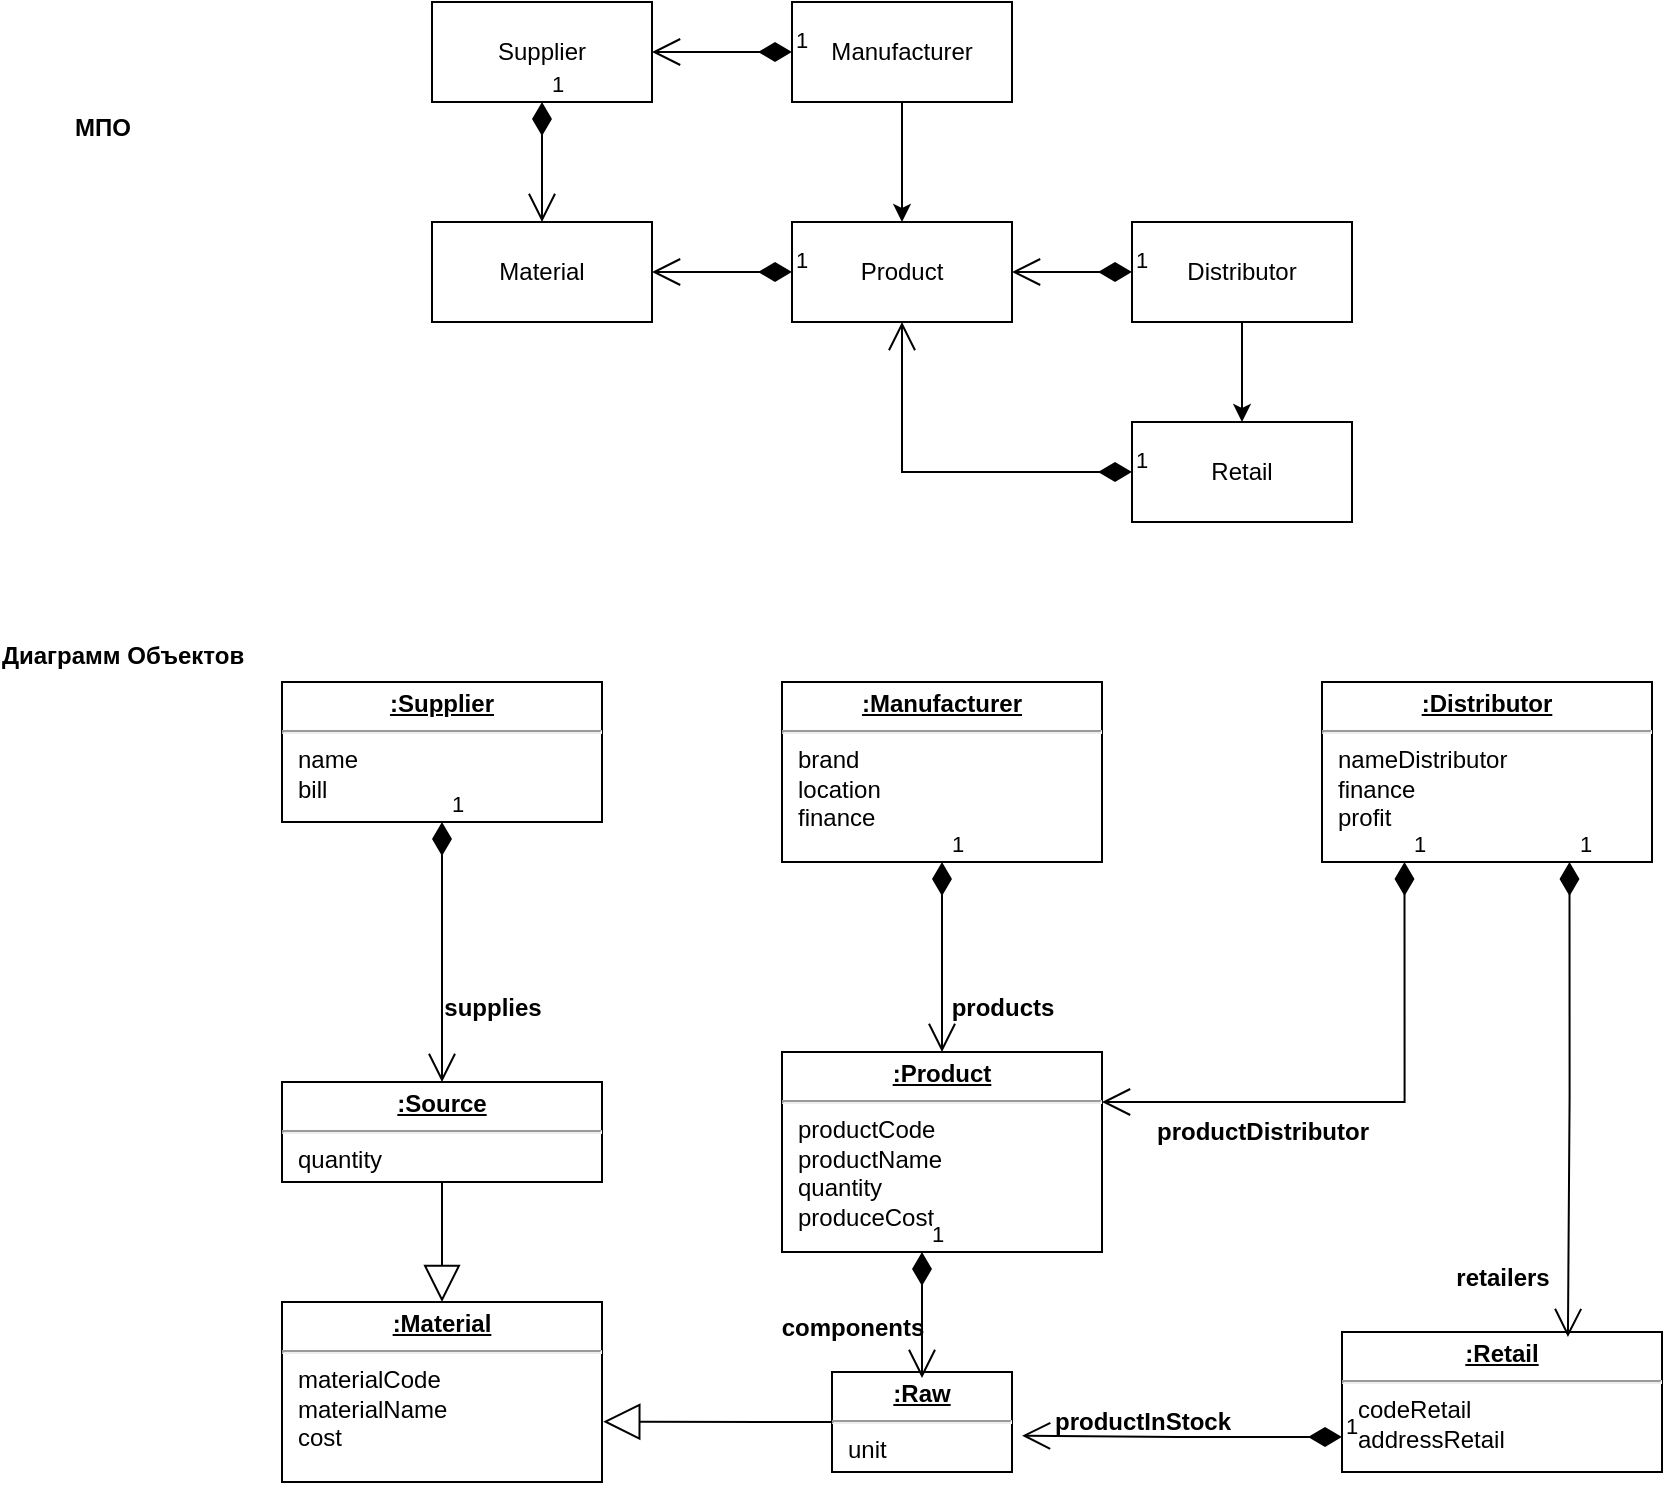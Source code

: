 <mxfile version="22.0.2" type="github">
  <diagram name="Page-1" id="U_HJIQiXyyQITteJd8Ai">
    <mxGraphModel dx="1282" dy="569" grid="1" gridSize="10" guides="1" tooltips="1" connect="1" arrows="1" fold="1" page="1" pageScale="1" pageWidth="850" pageHeight="1100" math="0" shadow="0">
      <root>
        <mxCell id="0" />
        <mxCell id="1" parent="0" />
        <mxCell id="j0TCoYzlLEWcFr1gE0Wx-1" value="Маnufacturer" style="html=1;whiteSpace=wrap;" parent="1" vertex="1">
          <mxGeometry x="405" y="60" width="110" height="50" as="geometry" />
        </mxCell>
        <mxCell id="j0TCoYzlLEWcFr1gE0Wx-2" value="Supplier" style="html=1;whiteSpace=wrap;" parent="1" vertex="1">
          <mxGeometry x="225" y="60" width="110" height="50" as="geometry" />
        </mxCell>
        <mxCell id="j0TCoYzlLEWcFr1gE0Wx-3" value="Product" style="html=1;whiteSpace=wrap;" parent="1" vertex="1">
          <mxGeometry x="405" y="170" width="110" height="50" as="geometry" />
        </mxCell>
        <mxCell id="j0TCoYzlLEWcFr1gE0Wx-4" value="Material" style="html=1;whiteSpace=wrap;" parent="1" vertex="1">
          <mxGeometry x="225" y="170" width="110" height="50" as="geometry" />
        </mxCell>
        <mxCell id="j0TCoYzlLEWcFr1gE0Wx-14" style="edgeStyle=orthogonalEdgeStyle;rounded=0;orthogonalLoop=1;jettySize=auto;html=1;" parent="1" source="j0TCoYzlLEWcFr1gE0Wx-5" target="j0TCoYzlLEWcFr1gE0Wx-6" edge="1">
          <mxGeometry relative="1" as="geometry" />
        </mxCell>
        <mxCell id="j0TCoYzlLEWcFr1gE0Wx-5" value="Distributor" style="html=1;whiteSpace=wrap;" parent="1" vertex="1">
          <mxGeometry x="575" y="170" width="110" height="50" as="geometry" />
        </mxCell>
        <mxCell id="j0TCoYzlLEWcFr1gE0Wx-6" value="Retail" style="html=1;whiteSpace=wrap;" parent="1" vertex="1">
          <mxGeometry x="575" y="270" width="110" height="50" as="geometry" />
        </mxCell>
        <mxCell id="j0TCoYzlLEWcFr1gE0Wx-10" style="edgeStyle=orthogonalEdgeStyle;rounded=0;orthogonalLoop=1;jettySize=auto;html=1;entryX=0.5;entryY=0;entryDx=0;entryDy=0;" parent="1" source="j0TCoYzlLEWcFr1gE0Wx-1" target="j0TCoYzlLEWcFr1gE0Wx-3" edge="1">
          <mxGeometry relative="1" as="geometry" />
        </mxCell>
        <mxCell id="j0TCoYzlLEWcFr1gE0Wx-15" value="1" style="endArrow=open;html=1;endSize=12;startArrow=diamondThin;startSize=14;startFill=1;edgeStyle=orthogonalEdgeStyle;align=left;verticalAlign=bottom;rounded=0;exitX=0.5;exitY=1;exitDx=0;exitDy=0;entryX=0.5;entryY=0;entryDx=0;entryDy=0;" parent="1" source="j0TCoYzlLEWcFr1gE0Wx-2" target="j0TCoYzlLEWcFr1gE0Wx-4" edge="1">
          <mxGeometry x="-1" y="3" relative="1" as="geometry">
            <mxPoint x="325" y="180" as="sourcePoint" />
            <mxPoint x="485" y="180" as="targetPoint" />
          </mxGeometry>
        </mxCell>
        <mxCell id="j0TCoYzlLEWcFr1gE0Wx-16" value="1" style="endArrow=open;html=1;endSize=12;startArrow=diamondThin;startSize=14;startFill=1;edgeStyle=orthogonalEdgeStyle;align=left;verticalAlign=bottom;rounded=0;exitX=0;exitY=0.5;exitDx=0;exitDy=0;entryX=1;entryY=0.5;entryDx=0;entryDy=0;" parent="1" source="j0TCoYzlLEWcFr1gE0Wx-1" target="j0TCoYzlLEWcFr1gE0Wx-2" edge="1">
          <mxGeometry x="-1" y="3" relative="1" as="geometry">
            <mxPoint x="365" y="100" as="sourcePoint" />
            <mxPoint x="525" y="100" as="targetPoint" />
            <Array as="points">
              <mxPoint x="385" y="85" />
              <mxPoint x="385" y="85" />
            </Array>
          </mxGeometry>
        </mxCell>
        <mxCell id="j0TCoYzlLEWcFr1gE0Wx-20" value="1" style="endArrow=open;html=1;endSize=12;startArrow=diamondThin;startSize=14;startFill=1;edgeStyle=orthogonalEdgeStyle;align=left;verticalAlign=bottom;rounded=0;exitX=0;exitY=0.5;exitDx=0;exitDy=0;entryX=1;entryY=0.5;entryDx=0;entryDy=0;" parent="1" source="j0TCoYzlLEWcFr1gE0Wx-3" target="j0TCoYzlLEWcFr1gE0Wx-4" edge="1">
          <mxGeometry x="-1" y="3" relative="1" as="geometry">
            <mxPoint x="325" y="180" as="sourcePoint" />
            <mxPoint x="485" y="180" as="targetPoint" />
          </mxGeometry>
        </mxCell>
        <mxCell id="j0TCoYzlLEWcFr1gE0Wx-21" value="&lt;p style=&quot;margin:0px;margin-top:4px;text-align:center;text-decoration:underline;&quot;&gt;&lt;b&gt;:Manufacturer&lt;/b&gt;&lt;/p&gt;&lt;hr&gt;&lt;p style=&quot;margin:0px;margin-left:8px;&quot;&gt;brand&amp;nbsp;&amp;nbsp;&lt;br&gt;location&amp;nbsp;&lt;br&gt;finance&amp;nbsp;&lt;/p&gt;" style="verticalAlign=top;align=left;overflow=fill;fontSize=12;fontFamily=Helvetica;html=1;whiteSpace=wrap;" parent="1" vertex="1">
          <mxGeometry x="400" y="400" width="160" height="90" as="geometry" />
        </mxCell>
        <mxCell id="j0TCoYzlLEWcFr1gE0Wx-22" value="&lt;p style=&quot;margin:0px;margin-top:4px;text-align:center;text-decoration:underline;&quot;&gt;&lt;b&gt;:Supplier&lt;/b&gt;&lt;/p&gt;&lt;hr&gt;&lt;p style=&quot;margin:0px;margin-left:8px;&quot;&gt;name&amp;nbsp;&amp;nbsp;&lt;br&gt;bill&amp;nbsp;&lt;/p&gt;" style="verticalAlign=top;align=left;overflow=fill;fontSize=12;fontFamily=Helvetica;html=1;whiteSpace=wrap;" parent="1" vertex="1">
          <mxGeometry x="150" y="400" width="160" height="70" as="geometry" />
        </mxCell>
        <mxCell id="j0TCoYzlLEWcFr1gE0Wx-23" value="&lt;p style=&quot;margin:0px;margin-top:4px;text-align:center;text-decoration:underline;&quot;&gt;&lt;b&gt;:Material&lt;/b&gt;&lt;/p&gt;&lt;hr&gt;&lt;p style=&quot;margin:0px;margin-left:8px;&quot;&gt;materialCode&amp;nbsp;&amp;nbsp;&lt;br&gt;materialName&amp;nbsp;&lt;/p&gt;&lt;p style=&quot;margin:0px;margin-left:8px;&quot;&gt;cost&amp;nbsp;&lt;/p&gt;&lt;p style=&quot;margin:0px;margin-left:8px;&quot;&gt;&lt;br&gt;&lt;/p&gt;" style="verticalAlign=top;align=left;overflow=fill;fontSize=12;fontFamily=Helvetica;html=1;whiteSpace=wrap;" parent="1" vertex="1">
          <mxGeometry x="150" y="710" width="160" height="90" as="geometry" />
        </mxCell>
        <mxCell id="j0TCoYzlLEWcFr1gE0Wx-24" value="&lt;p style=&quot;margin:0px;margin-top:4px;text-align:center;text-decoration:underline;&quot;&gt;&lt;b&gt;:Source&lt;/b&gt;&lt;/p&gt;&lt;hr&gt;&lt;p style=&quot;margin:0px;margin-left:8px;&quot;&gt;quantity&amp;nbsp;&amp;nbsp;&lt;br&gt;&lt;/p&gt;" style="verticalAlign=top;align=left;overflow=fill;fontSize=12;fontFamily=Helvetica;html=1;whiteSpace=wrap;" parent="1" vertex="1">
          <mxGeometry x="150" y="600" width="160" height="50" as="geometry" />
        </mxCell>
        <mxCell id="j0TCoYzlLEWcFr1gE0Wx-28" value="&lt;p style=&quot;margin:0px;margin-top:4px;text-align:center;text-decoration:underline;&quot;&gt;&lt;b&gt;:Raw&lt;/b&gt;&lt;/p&gt;&lt;hr&gt;&lt;p style=&quot;margin:0px;margin-left:8px;&quot;&gt;unit&amp;nbsp;&amp;nbsp;&lt;br&gt;&lt;/p&gt;" style="verticalAlign=top;align=left;overflow=fill;fontSize=12;fontFamily=Helvetica;html=1;whiteSpace=wrap;" parent="1" vertex="1">
          <mxGeometry x="425" y="745" width="90" height="50" as="geometry" />
        </mxCell>
        <mxCell id="j0TCoYzlLEWcFr1gE0Wx-29" value="&lt;p style=&quot;margin:0px;margin-top:4px;text-align:center;text-decoration:underline;&quot;&gt;&lt;b&gt;:Product&lt;/b&gt;&lt;/p&gt;&lt;hr&gt;&lt;p style=&quot;margin:0px;margin-left:8px;&quot;&gt;productCode&lt;/p&gt;&lt;p style=&quot;margin:0px;margin-left:8px;&quot;&gt;productName&lt;/p&gt;&lt;p style=&quot;margin:0px;margin-left:8px;&quot;&gt;quantity&lt;/p&gt;&lt;p style=&quot;margin:0px;margin-left:8px;&quot;&gt;produceCost&amp;nbsp;&lt;br&gt;&lt;/p&gt;" style="verticalAlign=top;align=left;overflow=fill;fontSize=12;fontFamily=Helvetica;html=1;whiteSpace=wrap;" parent="1" vertex="1">
          <mxGeometry x="400" y="585" width="160" height="100" as="geometry" />
        </mxCell>
        <mxCell id="j0TCoYzlLEWcFr1gE0Wx-30" value="&lt;p style=&quot;margin:0px;margin-top:4px;text-align:center;text-decoration:underline;&quot;&gt;&lt;b&gt;:Distributor&lt;/b&gt;&lt;/p&gt;&lt;hr&gt;&lt;p style=&quot;margin:0px;margin-left:8px;&quot;&gt;nameDistributor&lt;/p&gt;&lt;p style=&quot;margin:0px;margin-left:8px;&quot;&gt;finance&lt;br&gt;profit&amp;nbsp;&lt;/p&gt;" style="verticalAlign=top;align=left;overflow=fill;fontSize=12;fontFamily=Helvetica;html=1;whiteSpace=wrap;" parent="1" vertex="1">
          <mxGeometry x="670" y="400" width="165" height="90" as="geometry" />
        </mxCell>
        <mxCell id="j0TCoYzlLEWcFr1gE0Wx-31" value="&lt;p style=&quot;margin:0px;margin-top:4px;text-align:center;text-decoration:underline;&quot;&gt;&lt;b&gt;:Retail&lt;/b&gt;&lt;/p&gt;&lt;hr&gt;&lt;p style=&quot;margin:0px;margin-left:8px;&quot;&gt;codeRetail&lt;br&gt;addressRetail&lt;span style=&quot;white-space: pre;&quot;&gt;&#x9;&lt;/span&gt;&amp;nbsp;&lt;br&gt;&lt;br&gt;&lt;/p&gt;" style="verticalAlign=top;align=left;overflow=fill;fontSize=12;fontFamily=Helvetica;html=1;whiteSpace=wrap;" parent="1" vertex="1">
          <mxGeometry x="680" y="725" width="160" height="70" as="geometry" />
        </mxCell>
        <mxCell id="j0TCoYzlLEWcFr1gE0Wx-34" value="1" style="endArrow=open;html=1;endSize=12;startArrow=diamondThin;startSize=14;startFill=1;edgeStyle=orthogonalEdgeStyle;align=left;verticalAlign=bottom;rounded=0;exitX=0.5;exitY=1;exitDx=0;exitDy=0;entryX=0.5;entryY=0;entryDx=0;entryDy=0;" parent="1" source="j0TCoYzlLEWcFr1gE0Wx-21" target="j0TCoYzlLEWcFr1gE0Wx-29" edge="1">
          <mxGeometry x="-1" y="3" relative="1" as="geometry">
            <mxPoint x="260" y="590" as="sourcePoint" />
            <mxPoint x="420" y="590" as="targetPoint" />
          </mxGeometry>
        </mxCell>
        <mxCell id="j0TCoYzlLEWcFr1gE0Wx-35" value="" style="endArrow=block;endSize=16;endFill=0;html=1;rounded=0;exitX=0;exitY=0.5;exitDx=0;exitDy=0;entryX=1.004;entryY=0.665;entryDx=0;entryDy=0;entryPerimeter=0;" parent="1" source="j0TCoYzlLEWcFr1gE0Wx-28" target="j0TCoYzlLEWcFr1gE0Wx-23" edge="1">
          <mxGeometry width="160" relative="1" as="geometry">
            <mxPoint x="320" y="830" as="sourcePoint" />
            <mxPoint x="480" y="830" as="targetPoint" />
          </mxGeometry>
        </mxCell>
        <mxCell id="j0TCoYzlLEWcFr1gE0Wx-36" value="" style="endArrow=block;endSize=16;endFill=0;html=1;rounded=0;exitX=0.5;exitY=1;exitDx=0;exitDy=0;entryX=0.5;entryY=0;entryDx=0;entryDy=0;" parent="1" source="j0TCoYzlLEWcFr1gE0Wx-24" target="j0TCoYzlLEWcFr1gE0Wx-23" edge="1">
          <mxGeometry width="160" relative="1" as="geometry">
            <mxPoint x="410" y="780" as="sourcePoint" />
            <mxPoint x="321" y="780" as="targetPoint" />
          </mxGeometry>
        </mxCell>
        <mxCell id="j0TCoYzlLEWcFr1gE0Wx-37" value="products" style="text;align=center;fontStyle=1;verticalAlign=middle;spacingLeft=3;spacingRight=3;strokeColor=none;rotatable=0;points=[[0,0.5],[1,0.5]];portConstraint=eastwest;html=1;" parent="1" vertex="1">
          <mxGeometry x="470" y="550" width="80" height="26" as="geometry" />
        </mxCell>
        <mxCell id="j0TCoYzlLEWcFr1gE0Wx-39" value="1" style="endArrow=open;html=1;endSize=12;startArrow=diamondThin;startSize=14;startFill=1;edgeStyle=orthogonalEdgeStyle;align=left;verticalAlign=bottom;rounded=0;exitX=0.25;exitY=1;exitDx=0;exitDy=0;" parent="1" edge="1">
          <mxGeometry x="-1" y="3" relative="1" as="geometry">
            <mxPoint x="470" y="685" as="sourcePoint" />
            <mxPoint x="470" y="748" as="targetPoint" />
          </mxGeometry>
        </mxCell>
        <mxCell id="j0TCoYzlLEWcFr1gE0Wx-40" value="components" style="text;align=center;fontStyle=1;verticalAlign=middle;spacingLeft=3;spacingRight=3;strokeColor=none;rotatable=0;points=[[0,0.5],[1,0.5]];portConstraint=eastwest;html=1;" parent="1" vertex="1">
          <mxGeometry x="395" y="710" width="80" height="26" as="geometry" />
        </mxCell>
        <mxCell id="j0TCoYzlLEWcFr1gE0Wx-41" value="1" style="endArrow=open;html=1;endSize=12;startArrow=diamondThin;startSize=14;startFill=1;edgeStyle=orthogonalEdgeStyle;align=left;verticalAlign=bottom;rounded=0;exitX=0.5;exitY=1;exitDx=0;exitDy=0;" parent="1" source="j0TCoYzlLEWcFr1gE0Wx-22" target="j0TCoYzlLEWcFr1gE0Wx-24" edge="1">
          <mxGeometry x="-1" y="3" relative="1" as="geometry">
            <mxPoint x="490" y="500" as="sourcePoint" />
            <mxPoint x="490" y="595" as="targetPoint" />
          </mxGeometry>
        </mxCell>
        <mxCell id="j0TCoYzlLEWcFr1gE0Wx-42" value="supplies" style="text;align=center;fontStyle=1;verticalAlign=middle;spacingLeft=3;spacingRight=3;strokeColor=none;rotatable=0;points=[[0,0.5],[1,0.5]];portConstraint=eastwest;html=1;" parent="1" vertex="1">
          <mxGeometry x="215" y="550" width="80" height="26" as="geometry" />
        </mxCell>
        <mxCell id="j0TCoYzlLEWcFr1gE0Wx-44" value="productInStock" style="text;align=center;fontStyle=1;verticalAlign=middle;spacingLeft=3;spacingRight=3;strokeColor=none;rotatable=0;points=[[0,0.5],[1,0.5]];portConstraint=eastwest;html=1;" parent="1" vertex="1">
          <mxGeometry x="540" y="757" width="80" height="26" as="geometry" />
        </mxCell>
        <mxCell id="j0TCoYzlLEWcFr1gE0Wx-46" value="productDistributor" style="text;align=center;fontStyle=1;verticalAlign=middle;spacingLeft=3;spacingRight=3;strokeColor=none;rotatable=0;points=[[0,0.5],[1,0.5]];portConstraint=eastwest;html=1;" parent="1" vertex="1">
          <mxGeometry x="600" y="612" width="80" height="26" as="geometry" />
        </mxCell>
        <mxCell id="j0TCoYzlLEWcFr1gE0Wx-47" value="1" style="endArrow=open;html=1;endSize=12;startArrow=diamondThin;startSize=14;startFill=1;edgeStyle=orthogonalEdgeStyle;align=left;verticalAlign=bottom;rounded=0;exitX=0.25;exitY=1;exitDx=0;exitDy=0;entryX=1;entryY=0.25;entryDx=0;entryDy=0;" parent="1" source="j0TCoYzlLEWcFr1gE0Wx-30" target="j0TCoYzlLEWcFr1gE0Wx-29" edge="1">
          <mxGeometry x="-1" y="3" relative="1" as="geometry">
            <mxPoint x="660" y="670" as="sourcePoint" />
            <mxPoint x="820" y="670" as="targetPoint" />
          </mxGeometry>
        </mxCell>
        <mxCell id="j0TCoYzlLEWcFr1gE0Wx-48" value="1" style="endArrow=open;html=1;endSize=12;startArrow=diamondThin;startSize=14;startFill=1;edgeStyle=orthogonalEdgeStyle;align=left;verticalAlign=bottom;rounded=0;exitX=0;exitY=0.75;exitDx=0;exitDy=0;entryX=1.056;entryY=0.637;entryDx=0;entryDy=0;entryPerimeter=0;" parent="1" source="j0TCoYzlLEWcFr1gE0Wx-31" target="j0TCoYzlLEWcFr1gE0Wx-28" edge="1">
          <mxGeometry x="-1" y="3" relative="1" as="geometry">
            <mxPoint x="590" y="590" as="sourcePoint" />
            <mxPoint x="750" y="590" as="targetPoint" />
          </mxGeometry>
        </mxCell>
        <mxCell id="j0TCoYzlLEWcFr1gE0Wx-49" value="1" style="endArrow=open;html=1;endSize=12;startArrow=diamondThin;startSize=14;startFill=1;edgeStyle=orthogonalEdgeStyle;align=left;verticalAlign=bottom;rounded=0;exitX=0;exitY=0.5;exitDx=0;exitDy=0;entryX=0.5;entryY=1;entryDx=0;entryDy=0;" parent="1" source="j0TCoYzlLEWcFr1gE0Wx-6" target="j0TCoYzlLEWcFr1gE0Wx-3" edge="1">
          <mxGeometry x="-1" y="3" relative="1" as="geometry">
            <mxPoint x="415" y="310" as="sourcePoint" />
            <mxPoint x="575" y="310" as="targetPoint" />
          </mxGeometry>
        </mxCell>
        <mxCell id="j0TCoYzlLEWcFr1gE0Wx-50" value="1" style="endArrow=open;html=1;endSize=12;startArrow=diamondThin;startSize=14;startFill=1;edgeStyle=orthogonalEdgeStyle;align=left;verticalAlign=bottom;rounded=0;exitX=0;exitY=0.5;exitDx=0;exitDy=0;entryX=1;entryY=0.5;entryDx=0;entryDy=0;" parent="1" source="j0TCoYzlLEWcFr1gE0Wx-5" target="j0TCoYzlLEWcFr1gE0Wx-3" edge="1">
          <mxGeometry x="-1" y="3" relative="1" as="geometry">
            <mxPoint x="615" y="180" as="sourcePoint" />
            <mxPoint x="775" y="180" as="targetPoint" />
          </mxGeometry>
        </mxCell>
        <mxCell id="j0TCoYzlLEWcFr1gE0Wx-51" value="1" style="endArrow=open;html=1;endSize=12;startArrow=diamondThin;startSize=14;startFill=1;edgeStyle=orthogonalEdgeStyle;align=left;verticalAlign=bottom;rounded=0;exitX=0.75;exitY=1;exitDx=0;exitDy=0;entryX=0.706;entryY=0.036;entryDx=0;entryDy=0;entryPerimeter=0;" parent="1" source="j0TCoYzlLEWcFr1gE0Wx-30" target="j0TCoYzlLEWcFr1gE0Wx-31" edge="1">
          <mxGeometry x="-1" y="3" relative="1" as="geometry">
            <mxPoint x="700" y="660" as="sourcePoint" />
            <mxPoint x="860" y="660" as="targetPoint" />
          </mxGeometry>
        </mxCell>
        <mxCell id="j0TCoYzlLEWcFr1gE0Wx-52" value="retailers" style="text;align=center;fontStyle=1;verticalAlign=middle;spacingLeft=3;spacingRight=3;strokeColor=none;rotatable=0;points=[[0,0.5],[1,0.5]];portConstraint=eastwest;html=1;" parent="1" vertex="1">
          <mxGeometry x="726.25" y="685" width="67.5" height="26" as="geometry" />
        </mxCell>
        <mxCell id="b21oUS487EHeFPFQ_97b-1" value="МПО" style="text;align=center;fontStyle=1;verticalAlign=middle;spacingLeft=3;spacingRight=3;strokeColor=none;rotatable=0;points=[[0,0.5],[1,0.5]];portConstraint=eastwest;html=1;" vertex="1" parent="1">
          <mxGeometry x="20" y="110" width="80" height="26" as="geometry" />
        </mxCell>
        <mxCell id="b21oUS487EHeFPFQ_97b-2" value="Диаграмм Объектов" style="text;align=center;fontStyle=1;verticalAlign=middle;spacingLeft=3;spacingRight=3;strokeColor=none;rotatable=0;points=[[0,0.5],[1,0.5]];portConstraint=eastwest;html=1;" vertex="1" parent="1">
          <mxGeometry x="30" y="374" width="80" height="26" as="geometry" />
        </mxCell>
      </root>
    </mxGraphModel>
  </diagram>
</mxfile>
